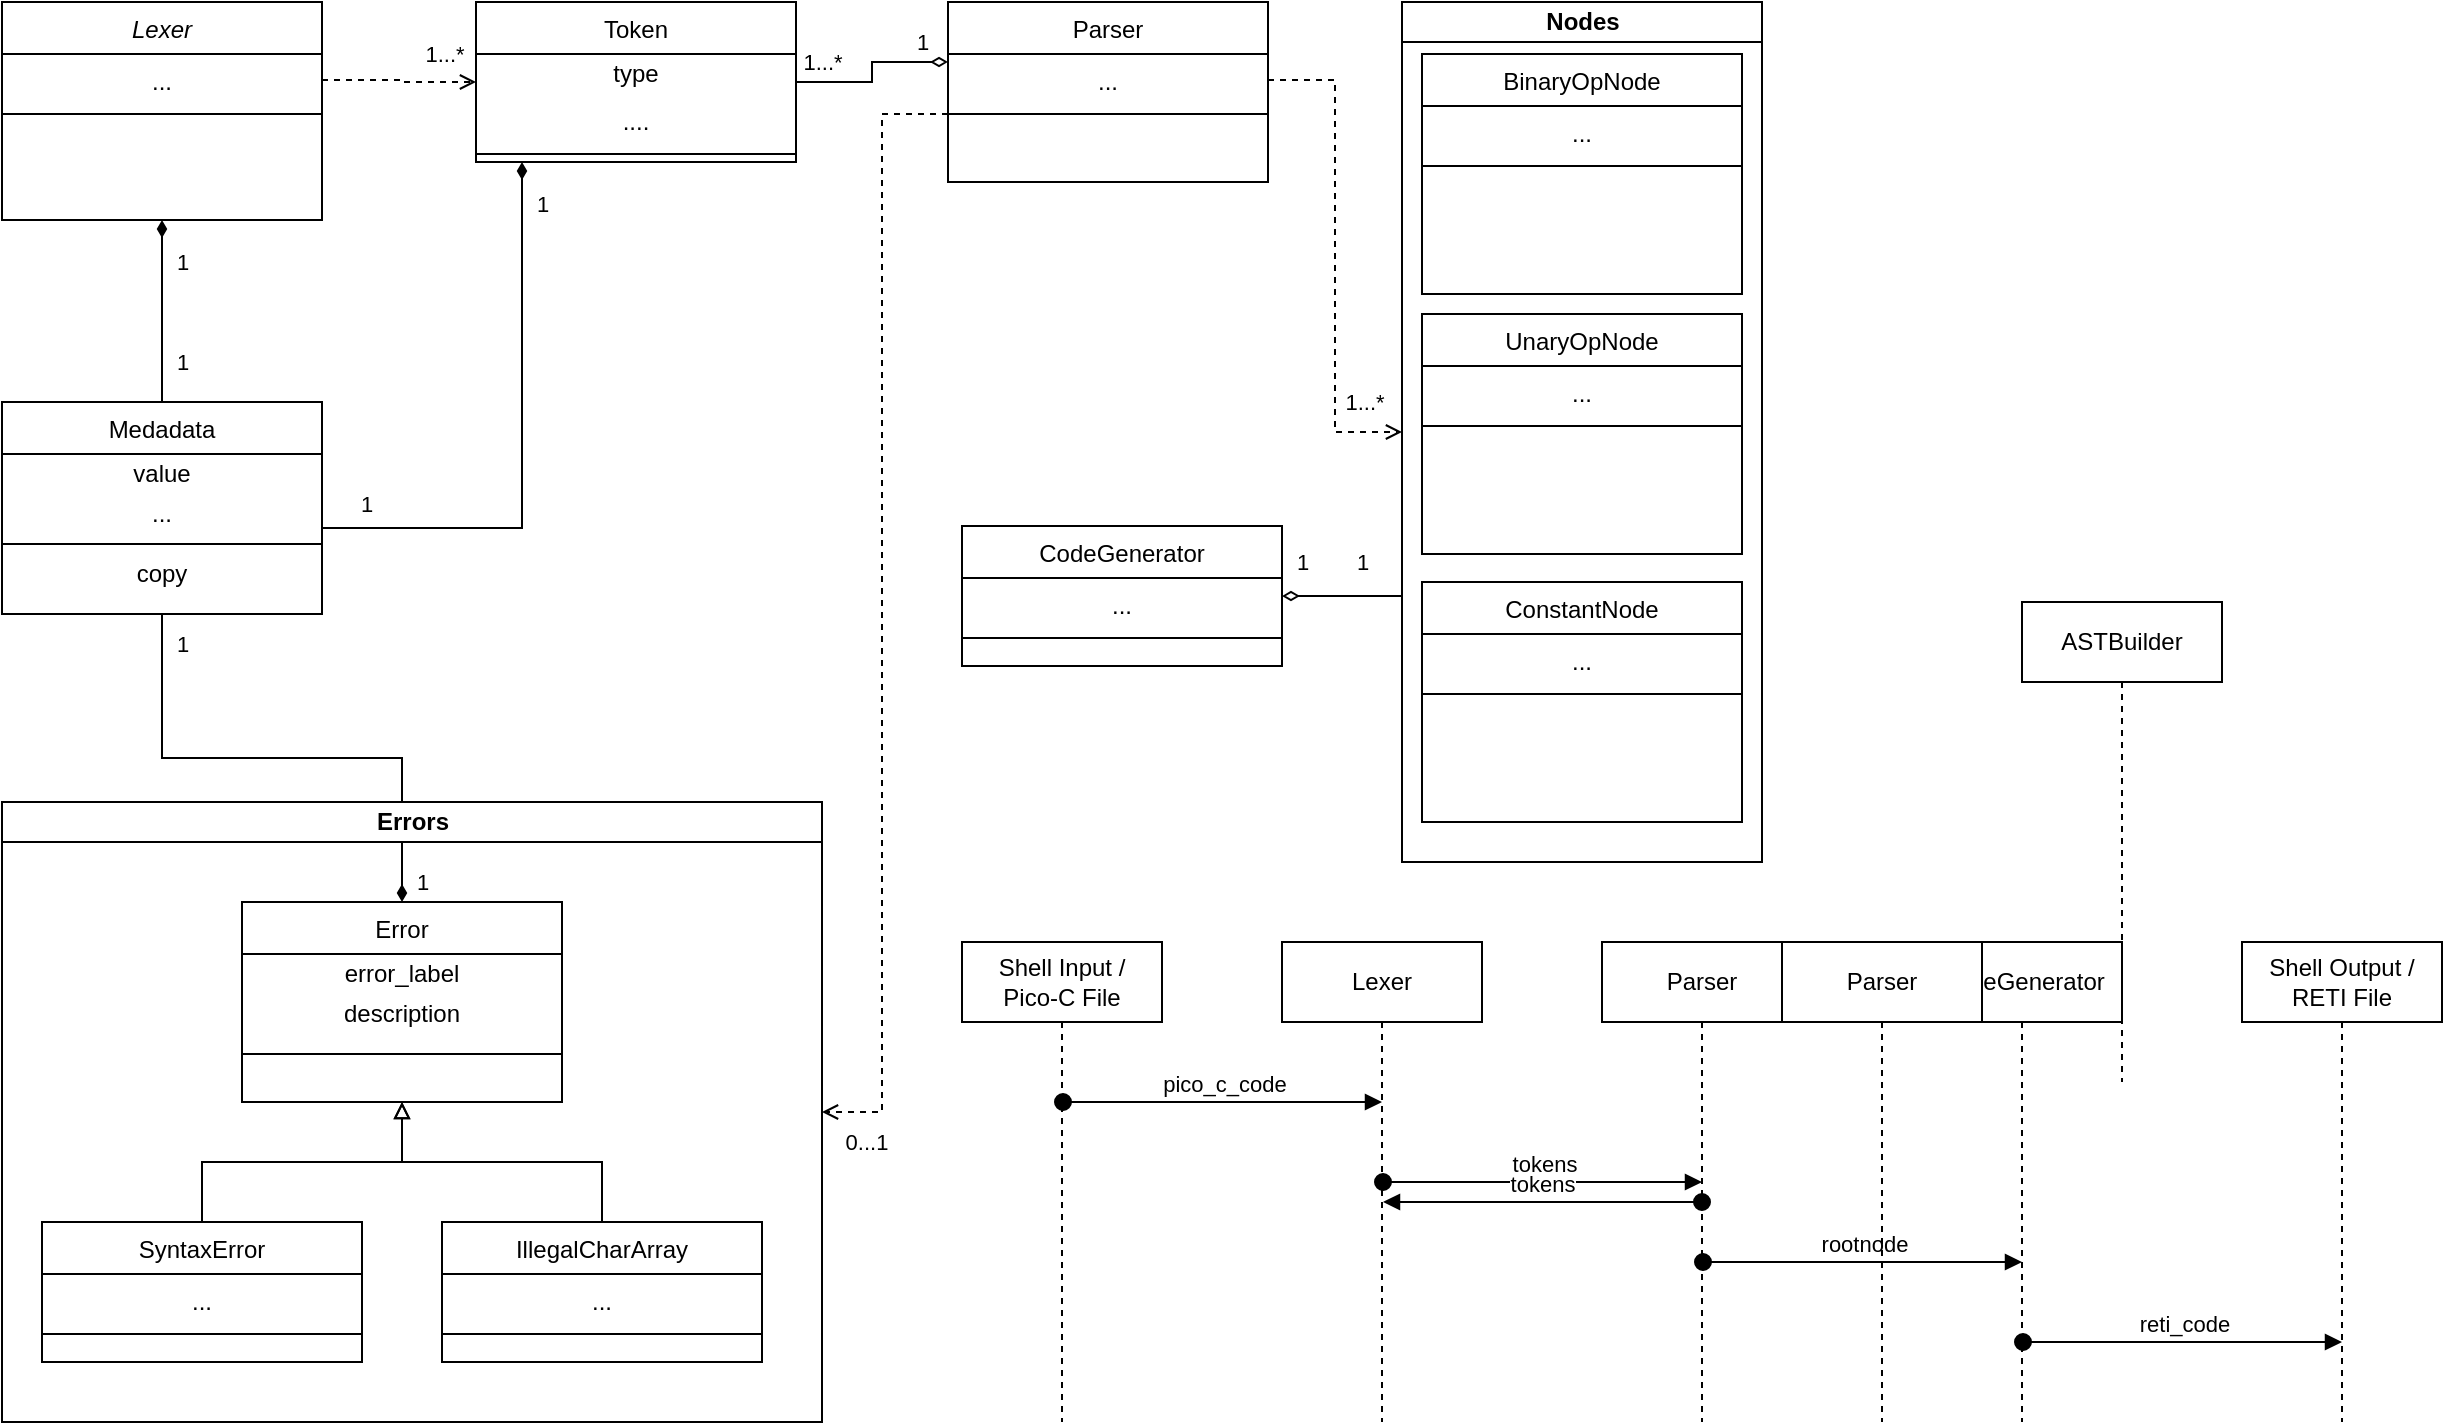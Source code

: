 <mxfile version="14.6.13" type="device"><diagram id="C5RBs43oDa-KdzZeNtuy" name="Page-1"><mxGraphModel dx="970" dy="568" grid="1" gridSize="10" guides="1" tooltips="1" connect="1" arrows="1" fold="1" page="1" pageScale="1" pageWidth="827" pageHeight="1169" math="0" shadow="0"><root><mxCell id="WIyWlLk6GJQsqaUBKTNV-0"/><mxCell id="WIyWlLk6GJQsqaUBKTNV-1" parent="WIyWlLk6GJQsqaUBKTNV-0"/><mxCell id="zkfFHV4jXpPFQw0GAbJ--0" value="Lexer" style="swimlane;fontStyle=2;align=center;verticalAlign=top;childLayout=stackLayout;horizontal=1;startSize=26;horizontalStack=0;resizeParent=1;resizeLast=0;collapsible=1;marginBottom=0;rounded=0;shadow=0;strokeWidth=1;" parent="WIyWlLk6GJQsqaUBKTNV-1" vertex="1"><mxGeometry x="40" y="40" width="160" height="109" as="geometry"><mxRectangle x="230" y="140" width="160" height="26" as="alternateBounds"/></mxGeometry></mxCell><mxCell id="zkfFHV4jXpPFQw0GAbJ--3" value="..." style="text;align=center;verticalAlign=top;spacingLeft=4;spacingRight=4;overflow=hidden;rotatable=0;points=[[0,0.5],[1,0.5]];portConstraint=eastwest;rounded=0;shadow=0;html=0;" parent="zkfFHV4jXpPFQw0GAbJ--0" vertex="1"><mxGeometry y="26" width="160" height="26" as="geometry"/></mxCell><mxCell id="zkfFHV4jXpPFQw0GAbJ--4" value="" style="line;html=1;strokeWidth=1;align=left;verticalAlign=middle;spacingTop=-1;spacingLeft=3;spacingRight=3;rotatable=0;labelPosition=right;points=[];portConstraint=eastwest;" parent="zkfFHV4jXpPFQw0GAbJ--0" vertex="1"><mxGeometry y="52" width="160" height="8" as="geometry"/></mxCell><mxCell id="zkfFHV4jXpPFQw0GAbJ--6" value="Token" style="swimlane;fontStyle=0;align=center;verticalAlign=top;childLayout=stackLayout;horizontal=1;startSize=26;horizontalStack=0;resizeParent=1;resizeLast=0;collapsible=1;marginBottom=0;rounded=0;shadow=0;strokeWidth=1;" parent="WIyWlLk6GJQsqaUBKTNV-1" vertex="1"><mxGeometry x="277" y="40" width="160" height="80" as="geometry"><mxRectangle x="130" y="380" width="160" height="26" as="alternateBounds"/></mxGeometry></mxCell><mxCell id="y7hnSTQM9OyiXV6ppvQU-0" value="type" style="text;html=1;strokeColor=none;fillColor=none;align=center;verticalAlign=middle;whiteSpace=wrap;rounded=0;" parent="zkfFHV4jXpPFQw0GAbJ--6" vertex="1"><mxGeometry y="26" width="160" height="20" as="geometry"/></mxCell><mxCell id="zkfFHV4jXpPFQw0GAbJ--7" value="...." style="text;align=center;verticalAlign=top;spacingLeft=4;spacingRight=4;overflow=hidden;rotatable=0;points=[[0,0.5],[1,0.5]];portConstraint=eastwest;" parent="zkfFHV4jXpPFQw0GAbJ--6" vertex="1"><mxGeometry y="46" width="160" height="26" as="geometry"/></mxCell><mxCell id="zkfFHV4jXpPFQw0GAbJ--9" value="" style="line;html=1;strokeWidth=1;align=left;verticalAlign=middle;spacingTop=-1;spacingLeft=3;spacingRight=3;rotatable=0;labelPosition=right;points=[];portConstraint=eastwest;" parent="zkfFHV4jXpPFQw0GAbJ--6" vertex="1"><mxGeometry y="72" width="160" height="8" as="geometry"/></mxCell><mxCell id="zkfFHV4jXpPFQw0GAbJ--13" value="Medadata" style="swimlane;fontStyle=0;align=center;verticalAlign=top;childLayout=stackLayout;horizontal=1;startSize=26;horizontalStack=0;resizeParent=1;resizeLast=0;collapsible=1;marginBottom=0;rounded=0;shadow=0;strokeWidth=1;" parent="WIyWlLk6GJQsqaUBKTNV-1" vertex="1"><mxGeometry x="40" y="240" width="160" height="106" as="geometry"><mxRectangle x="340" y="380" width="170" height="26" as="alternateBounds"/></mxGeometry></mxCell><mxCell id="UsydVBnKiMomJJ_YhfxC-46" value="value" style="text;html=1;strokeColor=none;fillColor=none;align=center;verticalAlign=middle;whiteSpace=wrap;rounded=0;" parent="zkfFHV4jXpPFQw0GAbJ--13" vertex="1"><mxGeometry y="26" width="160" height="20" as="geometry"/></mxCell><mxCell id="UsydVBnKiMomJJ_YhfxC-47" value="..." style="text;html=1;strokeColor=none;fillColor=none;align=center;verticalAlign=middle;whiteSpace=wrap;rounded=0;" parent="zkfFHV4jXpPFQw0GAbJ--13" vertex="1"><mxGeometry y="46" width="160" height="20" as="geometry"/></mxCell><mxCell id="zkfFHV4jXpPFQw0GAbJ--15" value="" style="line;html=1;strokeWidth=1;align=left;verticalAlign=middle;spacingTop=-1;spacingLeft=3;spacingRight=3;rotatable=0;labelPosition=right;points=[];portConstraint=eastwest;" parent="zkfFHV4jXpPFQw0GAbJ--13" vertex="1"><mxGeometry y="66" width="160" height="10" as="geometry"/></mxCell><mxCell id="EEXSTvnPwbPJG1WyJYU9-38" value="copy" style="text;html=1;strokeColor=none;fillColor=none;align=center;verticalAlign=middle;whiteSpace=wrap;rounded=0;" parent="zkfFHV4jXpPFQw0GAbJ--13" vertex="1"><mxGeometry y="76" width="160" height="20" as="geometry"/></mxCell><mxCell id="zkfFHV4jXpPFQw0GAbJ--17" value="Parser" style="swimlane;fontStyle=0;align=center;verticalAlign=top;childLayout=stackLayout;horizontal=1;startSize=26;horizontalStack=0;resizeParent=1;resizeLast=0;collapsible=1;marginBottom=0;rounded=0;shadow=0;strokeWidth=1;" parent="WIyWlLk6GJQsqaUBKTNV-1" vertex="1"><mxGeometry x="513" y="40" width="160" height="90" as="geometry"><mxRectangle x="550" y="140" width="160" height="26" as="alternateBounds"/></mxGeometry></mxCell><mxCell id="zkfFHV4jXpPFQw0GAbJ--18" value="..." style="text;align=center;verticalAlign=top;spacingLeft=4;spacingRight=4;overflow=hidden;rotatable=0;points=[[0,0.5],[1,0.5]];portConstraint=eastwest;" parent="zkfFHV4jXpPFQw0GAbJ--17" vertex="1"><mxGeometry y="26" width="160" height="26" as="geometry"/></mxCell><mxCell id="zkfFHV4jXpPFQw0GAbJ--23" value="" style="line;html=1;strokeWidth=1;align=left;verticalAlign=middle;spacingTop=-1;spacingLeft=3;spacingRight=3;rotatable=0;labelPosition=right;points=[];portConstraint=eastwest;" parent="zkfFHV4jXpPFQw0GAbJ--17" vertex="1"><mxGeometry y="52" width="160" height="8" as="geometry"/></mxCell><mxCell id="UsydVBnKiMomJJ_YhfxC-64" value="" style="edgeStyle=orthogonalEdgeStyle;rounded=0;orthogonalLoop=1;jettySize=auto;html=1;endArrow=none;endFill=0;startArrow=diamondThin;startFill=1;" parent="WIyWlLk6GJQsqaUBKTNV-1" source="zkfFHV4jXpPFQw0GAbJ--0" target="zkfFHV4jXpPFQw0GAbJ--13" edge="1"><mxGeometry x="40" y="56" as="geometry"><Array as="points"/></mxGeometry></mxCell><mxCell id="EEXSTvnPwbPJG1WyJYU9-62" value="1" style="edgeLabel;html=1;align=center;verticalAlign=middle;resizable=0;points=[];" parent="UsydVBnKiMomJJ_YhfxC-64" vertex="1" connectable="0"><mxGeometry relative="1" as="geometry"><mxPoint x="10" y="-25" as="offset"/></mxGeometry></mxCell><mxCell id="EEXSTvnPwbPJG1WyJYU9-68" value="1" style="edgeLabel;html=1;align=center;verticalAlign=middle;resizable=0;points=[];" parent="UsydVBnKiMomJJ_YhfxC-64" vertex="1" connectable="0"><mxGeometry relative="1" as="geometry"><mxPoint x="10" y="25" as="offset"/></mxGeometry></mxCell><mxCell id="UsydVBnKiMomJJ_YhfxC-0" value="CodeGenerator" style="swimlane;fontStyle=0;align=center;verticalAlign=top;childLayout=stackLayout;horizontal=1;startSize=26;horizontalStack=0;resizeParent=1;resizeLast=0;collapsible=1;marginBottom=0;rounded=0;shadow=0;strokeWidth=1;" parent="WIyWlLk6GJQsqaUBKTNV-1" vertex="1"><mxGeometry x="520" y="302" width="160" height="70" as="geometry"><mxRectangle x="550" y="140" width="160" height="26" as="alternateBounds"/></mxGeometry></mxCell><mxCell id="UsydVBnKiMomJJ_YhfxC-1" value="..." style="text;align=center;verticalAlign=top;spacingLeft=4;spacingRight=4;overflow=hidden;rotatable=0;points=[[0,0.5],[1,0.5]];portConstraint=eastwest;" parent="UsydVBnKiMomJJ_YhfxC-0" vertex="1"><mxGeometry y="26" width="160" height="26" as="geometry"/></mxCell><mxCell id="UsydVBnKiMomJJ_YhfxC-6" value="" style="line;html=1;strokeWidth=1;align=left;verticalAlign=middle;spacingTop=-1;spacingLeft=3;spacingRight=3;rotatable=0;labelPosition=right;points=[];portConstraint=eastwest;" parent="UsydVBnKiMomJJ_YhfxC-0" vertex="1"><mxGeometry y="52" width="160" height="8" as="geometry"/></mxCell><mxCell id="UsydVBnKiMomJJ_YhfxC-26" value="" style="edgeStyle=orthogonalEdgeStyle;rounded=0;orthogonalLoop=1;jettySize=auto;html=1;endArrow=none;endFill=0;startArrow=diamondThin;startFill=1;" parent="WIyWlLk6GJQsqaUBKTNV-1" source="zkfFHV4jXpPFQw0GAbJ--6" target="zkfFHV4jXpPFQw0GAbJ--13" edge="1"><mxGeometry x="40" y="56" as="geometry"><mxPoint x="170" y="331" as="sourcePoint"/><mxPoint x="220" y="306" as="targetPoint"/><Array as="points"><mxPoint x="300" y="303"/></Array></mxGeometry></mxCell><mxCell id="EEXSTvnPwbPJG1WyJYU9-61" value="1" style="edgeLabel;html=1;align=center;verticalAlign=middle;resizable=0;points=[];" parent="UsydVBnKiMomJJ_YhfxC-26" vertex="1" connectable="0"><mxGeometry relative="1" as="geometry"><mxPoint x="10" y="-121" as="offset"/></mxGeometry></mxCell><mxCell id="EEXSTvnPwbPJG1WyJYU9-67" value="1" style="edgeLabel;html=1;align=center;verticalAlign=middle;resizable=0;points=[];" parent="UsydVBnKiMomJJ_YhfxC-26" vertex="1" connectable="0"><mxGeometry relative="1" as="geometry"><mxPoint x="-78" y="29" as="offset"/></mxGeometry></mxCell><mxCell id="UsydVBnKiMomJJ_YhfxC-61" value="" style="edgeStyle=orthogonalEdgeStyle;rounded=0;orthogonalLoop=1;jettySize=auto;html=1;endArrow=none;endFill=0;startArrow=diamondThin;startFill=1;" parent="WIyWlLk6GJQsqaUBKTNV-1" source="UsydVBnKiMomJJ_YhfxC-10" target="zkfFHV4jXpPFQw0GAbJ--13" edge="1"><mxGeometry x="40" y="56" as="geometry"><mxPoint x="220" y="330" as="targetPoint"/></mxGeometry></mxCell><mxCell id="EEXSTvnPwbPJG1WyJYU9-89" value="1" style="edgeLabel;html=1;align=center;verticalAlign=middle;resizable=0;points=[];" parent="UsydVBnKiMomJJ_YhfxC-61" vertex="1" connectable="0"><mxGeometry relative="1" as="geometry"><mxPoint x="-50" y="-57" as="offset"/></mxGeometry></mxCell><mxCell id="EEXSTvnPwbPJG1WyJYU9-95" value="1" style="edgeLabel;html=1;align=center;verticalAlign=middle;resizable=0;points=[];" parent="UsydVBnKiMomJJ_YhfxC-61" vertex="1" connectable="0"><mxGeometry relative="1" as="geometry"><mxPoint x="70" y="62" as="offset"/></mxGeometry></mxCell><mxCell id="UsydVBnKiMomJJ_YhfxC-62" style="edgeStyle=orthogonalEdgeStyle;rounded=0;orthogonalLoop=1;jettySize=auto;html=1;endArrow=none;endFill=0;startArrow=diamondThin;startFill=0;" parent="WIyWlLk6GJQsqaUBKTNV-1" source="zkfFHV4jXpPFQw0GAbJ--17" target="zkfFHV4jXpPFQw0GAbJ--6" edge="1"><mxGeometry x="40" y="56" as="geometry"><Array as="points"><mxPoint x="475" y="70"/><mxPoint x="475" y="80"/></Array></mxGeometry></mxCell><mxCell id="EEXSTvnPwbPJG1WyJYU9-60" value="1" style="edgeLabel;html=1;align=center;verticalAlign=middle;resizable=0;points=[];" parent="UsydVBnKiMomJJ_YhfxC-62" vertex="1" connectable="0"><mxGeometry relative="1" as="geometry"><mxPoint x="25" y="-15" as="offset"/></mxGeometry></mxCell><mxCell id="EEXSTvnPwbPJG1WyJYU9-66" value="1...*" style="edgeLabel;html=1;align=center;verticalAlign=middle;resizable=0;points=[];" parent="UsydVBnKiMomJJ_YhfxC-62" vertex="1" connectable="0"><mxGeometry relative="1" as="geometry"><mxPoint x="-25" y="-5" as="offset"/></mxGeometry></mxCell><mxCell id="UsydVBnKiMomJJ_YhfxC-72" value="Nodes" style="swimlane;html=1;startSize=20;horizontal=1;containerType=tree;newEdgeStyle={&quot;edgeStyle&quot;:&quot;elbowEdgeStyle&quot;,&quot;startArrow&quot;:&quot;none&quot;,&quot;endArrow&quot;:&quot;none&quot;};" parent="WIyWlLk6GJQsqaUBKTNV-1" vertex="1"><mxGeometry x="740" y="40" width="180" height="430" as="geometry"/></mxCell><mxCell id="UsydVBnKiMomJJ_YhfxC-80" value="BinaryOpNode" style="swimlane;fontStyle=0;align=center;verticalAlign=top;childLayout=stackLayout;horizontal=1;startSize=26;horizontalStack=0;resizeParent=1;resizeLast=0;collapsible=1;marginBottom=0;rounded=0;shadow=0;strokeWidth=1;" parent="UsydVBnKiMomJJ_YhfxC-72" vertex="1"><mxGeometry x="10" y="26" width="160" height="120" as="geometry"><mxRectangle x="550" y="140" width="160" height="26" as="alternateBounds"/></mxGeometry></mxCell><mxCell id="UsydVBnKiMomJJ_YhfxC-81" value="..." style="text;align=center;verticalAlign=top;spacingLeft=4;spacingRight=4;overflow=hidden;rotatable=0;points=[[0,0.5],[1,0.5]];portConstraint=eastwest;" parent="UsydVBnKiMomJJ_YhfxC-80" vertex="1"><mxGeometry y="26" width="160" height="26" as="geometry"/></mxCell><mxCell id="UsydVBnKiMomJJ_YhfxC-82" value="" style="line;html=1;strokeWidth=1;align=left;verticalAlign=middle;spacingTop=-1;spacingLeft=3;spacingRight=3;rotatable=0;labelPosition=right;points=[];portConstraint=eastwest;" parent="UsydVBnKiMomJJ_YhfxC-80" vertex="1"><mxGeometry y="52" width="160" height="8" as="geometry"/></mxCell><mxCell id="UsydVBnKiMomJJ_YhfxC-83" value="UnaryOpNode" style="swimlane;fontStyle=0;align=center;verticalAlign=top;childLayout=stackLayout;horizontal=1;startSize=26;horizontalStack=0;resizeParent=1;resizeLast=0;collapsible=1;marginBottom=0;rounded=0;shadow=0;strokeWidth=1;" parent="UsydVBnKiMomJJ_YhfxC-72" vertex="1"><mxGeometry x="10" y="156" width="160" height="120" as="geometry"><mxRectangle x="550" y="140" width="160" height="26" as="alternateBounds"/></mxGeometry></mxCell><mxCell id="UsydVBnKiMomJJ_YhfxC-84" value="..." style="text;align=center;verticalAlign=top;spacingLeft=4;spacingRight=4;overflow=hidden;rotatable=0;points=[[0,0.5],[1,0.5]];portConstraint=eastwest;" parent="UsydVBnKiMomJJ_YhfxC-83" vertex="1"><mxGeometry y="26" width="160" height="26" as="geometry"/></mxCell><mxCell id="UsydVBnKiMomJJ_YhfxC-85" value="" style="line;html=1;strokeWidth=1;align=left;verticalAlign=middle;spacingTop=-1;spacingLeft=3;spacingRight=3;rotatable=0;labelPosition=right;points=[];portConstraint=eastwest;" parent="UsydVBnKiMomJJ_YhfxC-83" vertex="1"><mxGeometry y="52" width="160" height="8" as="geometry"/></mxCell><mxCell id="UsydVBnKiMomJJ_YhfxC-86" value="ConstantNode" style="swimlane;fontStyle=0;align=center;verticalAlign=top;childLayout=stackLayout;horizontal=1;startSize=26;horizontalStack=0;resizeParent=1;resizeLast=0;collapsible=1;marginBottom=0;rounded=0;shadow=0;strokeWidth=1;" parent="UsydVBnKiMomJJ_YhfxC-72" vertex="1"><mxGeometry x="10" y="290" width="160" height="120" as="geometry"><mxRectangle x="550" y="140" width="160" height="26" as="alternateBounds"/></mxGeometry></mxCell><mxCell id="UsydVBnKiMomJJ_YhfxC-87" value="..." style="text;align=center;verticalAlign=top;spacingLeft=4;spacingRight=4;overflow=hidden;rotatable=0;points=[[0,0.5],[1,0.5]];portConstraint=eastwest;" parent="UsydVBnKiMomJJ_YhfxC-86" vertex="1"><mxGeometry y="26" width="160" height="26" as="geometry"/></mxCell><mxCell id="UsydVBnKiMomJJ_YhfxC-88" value="" style="line;html=1;strokeWidth=1;align=left;verticalAlign=middle;spacingTop=-1;spacingLeft=3;spacingRight=3;rotatable=0;labelPosition=right;points=[];portConstraint=eastwest;" parent="UsydVBnKiMomJJ_YhfxC-86" vertex="1"><mxGeometry y="52" width="160" height="8" as="geometry"/></mxCell><mxCell id="UsydVBnKiMomJJ_YhfxC-93" style="edgeStyle=orthogonalEdgeStyle;rounded=0;orthogonalLoop=1;jettySize=auto;html=1;startArrow=diamondThin;startFill=0;endArrow=none;endFill=0;" parent="WIyWlLk6GJQsqaUBKTNV-1" source="UsydVBnKiMomJJ_YhfxC-0" target="UsydVBnKiMomJJ_YhfxC-72" edge="1"><mxGeometry x="40" y="56" as="geometry"><mxPoint x="700.0" y="335.0" as="targetPoint"/><Array as="points"><mxPoint x="720" y="337"/><mxPoint x="720" y="337"/></Array></mxGeometry></mxCell><mxCell id="EEXSTvnPwbPJG1WyJYU9-64" value="1" style="edgeLabel;html=1;align=center;verticalAlign=middle;resizable=0;points=[];" parent="UsydVBnKiMomJJ_YhfxC-93" vertex="1" connectable="0"><mxGeometry relative="1" as="geometry"><mxPoint x="-20" y="-17" as="offset"/></mxGeometry></mxCell><mxCell id="EEXSTvnPwbPJG1WyJYU9-65" value="1" style="edgeLabel;html=1;align=center;verticalAlign=middle;resizable=0;points=[];" parent="UsydVBnKiMomJJ_YhfxC-93" vertex="1" connectable="0"><mxGeometry relative="1" as="geometry"><mxPoint x="10" y="-17" as="offset"/></mxGeometry></mxCell><mxCell id="UsydVBnKiMomJJ_YhfxC-95" value="Errors" style="swimlane;html=1;startSize=20;horizontal=1;containerType=tree;newEdgeStyle={&quot;edgeStyle&quot;:&quot;elbowEdgeStyle&quot;,&quot;startArrow&quot;:&quot;none&quot;,&quot;endArrow&quot;:&quot;none&quot;};" parent="WIyWlLk6GJQsqaUBKTNV-1" vertex="1"><mxGeometry x="40" y="440" width="410" height="310" as="geometry"/></mxCell><mxCell id="UsydVBnKiMomJJ_YhfxC-10" value="Error" style="swimlane;fontStyle=0;align=center;verticalAlign=top;childLayout=stackLayout;horizontal=1;startSize=26;horizontalStack=0;resizeParent=1;resizeLast=0;collapsible=1;marginBottom=0;rounded=0;shadow=0;strokeWidth=1;" parent="UsydVBnKiMomJJ_YhfxC-95" vertex="1"><mxGeometry x="120" y="50" width="160" height="100" as="geometry"><mxRectangle x="340" y="380" width="170" height="26" as="alternateBounds"/></mxGeometry></mxCell><mxCell id="UsydVBnKiMomJJ_YhfxC-44" value="error_label" style="text;html=1;strokeColor=none;fillColor=none;align=center;verticalAlign=middle;whiteSpace=wrap;rounded=0;" parent="UsydVBnKiMomJJ_YhfxC-10" vertex="1"><mxGeometry y="26" width="160" height="20" as="geometry"/></mxCell><mxCell id="UsydVBnKiMomJJ_YhfxC-45" value="description" style="text;html=1;strokeColor=none;fillColor=none;align=center;verticalAlign=middle;whiteSpace=wrap;rounded=0;" parent="UsydVBnKiMomJJ_YhfxC-10" vertex="1"><mxGeometry y="46" width="160" height="20" as="geometry"/></mxCell><mxCell id="UsydVBnKiMomJJ_YhfxC-12" value="" style="line;html=1;strokeWidth=1;align=left;verticalAlign=middle;spacingTop=-1;spacingLeft=3;spacingRight=3;rotatable=0;labelPosition=right;points=[];portConstraint=eastwest;" parent="UsydVBnKiMomJJ_YhfxC-10" vertex="1"><mxGeometry y="66" width="160" height="20" as="geometry"/></mxCell><mxCell id="UsydVBnKiMomJJ_YhfxC-13" value="SyntaxError" style="swimlane;fontStyle=0;align=center;verticalAlign=top;childLayout=stackLayout;horizontal=1;startSize=26;horizontalStack=0;resizeParent=1;resizeLast=0;collapsible=1;marginBottom=0;rounded=0;shadow=0;strokeWidth=1;" parent="UsydVBnKiMomJJ_YhfxC-95" vertex="1"><mxGeometry x="20" y="210" width="160" height="70" as="geometry"><mxRectangle x="340" y="380" width="170" height="26" as="alternateBounds"/></mxGeometry></mxCell><mxCell id="UsydVBnKiMomJJ_YhfxC-14" value="..." style="text;align=center;verticalAlign=top;spacingLeft=4;spacingRight=4;overflow=hidden;rotatable=0;points=[[0,0.5],[1,0.5]];portConstraint=eastwest;" parent="UsydVBnKiMomJJ_YhfxC-13" vertex="1"><mxGeometry y="26" width="160" height="26" as="geometry"/></mxCell><mxCell id="UsydVBnKiMomJJ_YhfxC-15" value="" style="line;html=1;strokeWidth=1;align=left;verticalAlign=middle;spacingTop=-1;spacingLeft=3;spacingRight=3;rotatable=0;labelPosition=right;points=[];portConstraint=eastwest;" parent="UsydVBnKiMomJJ_YhfxC-13" vertex="1"><mxGeometry y="52" width="160" height="8" as="geometry"/></mxCell><mxCell id="UsydVBnKiMomJJ_YhfxC-19" style="edgeStyle=orthogonalEdgeStyle;rounded=0;orthogonalLoop=1;jettySize=auto;html=1;endArrow=block;endFill=0;" parent="UsydVBnKiMomJJ_YhfxC-95" source="UsydVBnKiMomJJ_YhfxC-13" target="UsydVBnKiMomJJ_YhfxC-10" edge="1"><mxGeometry relative="1" as="geometry"><mxPoint x="310" y="310" as="targetPoint"/></mxGeometry></mxCell><mxCell id="UsydVBnKiMomJJ_YhfxC-16" value="IllegalCharArray" style="swimlane;fontStyle=0;align=center;verticalAlign=top;childLayout=stackLayout;horizontal=1;startSize=26;horizontalStack=0;resizeParent=1;resizeLast=0;collapsible=1;marginBottom=0;rounded=0;shadow=0;strokeWidth=1;" parent="UsydVBnKiMomJJ_YhfxC-95" vertex="1"><mxGeometry x="220" y="210" width="160" height="70" as="geometry"><mxRectangle x="340" y="380" width="170" height="26" as="alternateBounds"/></mxGeometry></mxCell><mxCell id="UsydVBnKiMomJJ_YhfxC-17" value="..." style="text;align=center;verticalAlign=top;spacingLeft=4;spacingRight=4;overflow=hidden;rotatable=0;points=[[0,0.5],[1,0.5]];portConstraint=eastwest;" parent="UsydVBnKiMomJJ_YhfxC-16" vertex="1"><mxGeometry y="26" width="160" height="26" as="geometry"/></mxCell><mxCell id="UsydVBnKiMomJJ_YhfxC-18" value="" style="line;html=1;strokeWidth=1;align=left;verticalAlign=middle;spacingTop=-1;spacingLeft=3;spacingRight=3;rotatable=0;labelPosition=right;points=[];portConstraint=eastwest;" parent="UsydVBnKiMomJJ_YhfxC-16" vertex="1"><mxGeometry y="52" width="160" height="8" as="geometry"/></mxCell><mxCell id="UsydVBnKiMomJJ_YhfxC-27" style="edgeStyle=orthogonalEdgeStyle;rounded=0;orthogonalLoop=1;jettySize=auto;html=1;endArrow=block;endFill=0;" parent="UsydVBnKiMomJJ_YhfxC-95" source="UsydVBnKiMomJJ_YhfxC-16" target="UsydVBnKiMomJJ_YhfxC-10" edge="1"><mxGeometry relative="1" as="geometry"><mxPoint x="-220" y="410" as="targetPoint"/></mxGeometry></mxCell><mxCell id="tzpkDjNqDKdvGUClRtCG-0" value="&lt;span&gt;Shell Input /&lt;/span&gt;&lt;br&gt;&lt;span&gt;Pico-C File&lt;/span&gt;" style="shape=umlLifeline;perimeter=lifelinePerimeter;whiteSpace=wrap;html=1;container=1;collapsible=0;recursiveResize=0;outlineConnect=0;flipH=1;" parent="WIyWlLk6GJQsqaUBKTNV-1" vertex="1"><mxGeometry x="520" y="510" width="100" height="240" as="geometry"/></mxCell><mxCell id="tzpkDjNqDKdvGUClRtCG-3" value="Lexer" style="shape=umlLifeline;perimeter=lifelinePerimeter;whiteSpace=wrap;html=1;container=1;collapsible=0;recursiveResize=0;outlineConnect=0;flipH=1;" parent="WIyWlLk6GJQsqaUBKTNV-1" vertex="1"><mxGeometry x="680" y="510" width="100" height="240" as="geometry"/></mxCell><mxCell id="tzpkDjNqDKdvGUClRtCG-4" value="Parser" style="shape=umlLifeline;perimeter=lifelinePerimeter;whiteSpace=wrap;html=1;container=1;collapsible=0;recursiveResize=0;outlineConnect=0;flipH=1;" parent="WIyWlLk6GJQsqaUBKTNV-1" vertex="1"><mxGeometry x="840" y="510" width="100" height="240" as="geometry"/></mxCell><mxCell id="tzpkDjNqDKdvGUClRtCG-5" value="CodeGenerator" style="shape=umlLifeline;perimeter=lifelinePerimeter;whiteSpace=wrap;html=1;container=1;collapsible=0;recursiveResize=0;outlineConnect=0;flipH=1;" parent="WIyWlLk6GJQsqaUBKTNV-1" vertex="1"><mxGeometry x="1000" y="510" width="100" height="240" as="geometry"/></mxCell><mxCell id="tzpkDjNqDKdvGUClRtCG-6" value="&lt;span&gt;Shell Output /&lt;/span&gt;&lt;br&gt;&lt;span&gt;RETI File&lt;/span&gt;" style="shape=umlLifeline;perimeter=lifelinePerimeter;whiteSpace=wrap;html=1;container=1;collapsible=0;recursiveResize=0;outlineConnect=0;flipH=1;" parent="WIyWlLk6GJQsqaUBKTNV-1" vertex="1"><mxGeometry x="1160" y="510" width="100" height="240" as="geometry"/></mxCell><mxCell id="tzpkDjNqDKdvGUClRtCG-12" value="pico_c_code" style="html=1;verticalAlign=bottom;startArrow=oval;startFill=1;endArrow=block;startSize=8;" parent="WIyWlLk6GJQsqaUBKTNV-1" source="tzpkDjNqDKdvGUClRtCG-0" target="tzpkDjNqDKdvGUClRtCG-3" edge="1"><mxGeometry width="60" relative="1" as="geometry"><mxPoint x="620" y="650" as="sourcePoint"/><mxPoint x="810" y="600" as="targetPoint"/><Array as="points"><mxPoint x="650" y="590"/></Array></mxGeometry></mxCell><mxCell id="tzpkDjNqDKdvGUClRtCG-18" value="tokens" style="html=1;verticalAlign=bottom;startArrow=oval;startFill=1;endArrow=block;startSize=8;" parent="WIyWlLk6GJQsqaUBKTNV-1" source="tzpkDjNqDKdvGUClRtCG-3" target="tzpkDjNqDKdvGUClRtCG-4" edge="1"><mxGeometry width="60" relative="1" as="geometry"><mxPoint x="760" y="640" as="sourcePoint"/><mxPoint x="1000" y="640" as="targetPoint"/><Array as="points"><mxPoint x="770" y="630"/></Array></mxGeometry></mxCell><mxCell id="tzpkDjNqDKdvGUClRtCG-21" value="rootnode" style="html=1;verticalAlign=bottom;startArrow=oval;startFill=1;endArrow=block;startSize=8;" parent="WIyWlLk6GJQsqaUBKTNV-1" source="tzpkDjNqDKdvGUClRtCG-4" target="tzpkDjNqDKdvGUClRtCG-5" edge="1"><mxGeometry width="60" relative="1" as="geometry"><mxPoint x="900" y="750" as="sourcePoint"/><mxPoint x="1140" y="750" as="targetPoint"/><Array as="points"><mxPoint x="930" y="670"/></Array></mxGeometry></mxCell><mxCell id="tzpkDjNqDKdvGUClRtCG-24" value="reti_code" style="html=1;verticalAlign=bottom;startArrow=oval;startFill=1;endArrow=block;startSize=8;" parent="WIyWlLk6GJQsqaUBKTNV-1" source="tzpkDjNqDKdvGUClRtCG-5" target="tzpkDjNqDKdvGUClRtCG-6" edge="1"><mxGeometry width="60" relative="1" as="geometry"><mxPoint x="940" y="790" as="sourcePoint"/><mxPoint x="1180" y="790" as="targetPoint"/><Array as="points"><mxPoint x="1070" y="710"/></Array></mxGeometry></mxCell><mxCell id="JbayBwvqOZHzIbSyT4G8-0" style="edgeStyle=orthogonalEdgeStyle;rounded=0;orthogonalLoop=1;jettySize=auto;html=1;dashed=1;endArrow=open;endFill=0;" parent="WIyWlLk6GJQsqaUBKTNV-1" source="zkfFHV4jXpPFQw0GAbJ--3" target="zkfFHV4jXpPFQw0GAbJ--6" edge="1"><mxGeometry relative="1" as="geometry"/></mxCell><mxCell id="JbayBwvqOZHzIbSyT4G8-2" value="1...*" style="edgeLabel;html=1;align=center;verticalAlign=middle;resizable=0;points=[];" parent="JbayBwvqOZHzIbSyT4G8-0" vertex="1" connectable="0"><mxGeometry x="0.803" y="2" relative="1" as="geometry"><mxPoint x="-9" y="-12" as="offset"/></mxGeometry></mxCell><mxCell id="JbayBwvqOZHzIbSyT4G8-1" style="edgeStyle=orthogonalEdgeStyle;rounded=0;orthogonalLoop=1;jettySize=auto;html=1;dashed=1;endArrow=open;endFill=0;" parent="WIyWlLk6GJQsqaUBKTNV-1" source="zkfFHV4jXpPFQw0GAbJ--18" target="UsydVBnKiMomJJ_YhfxC-72" edge="1"><mxGeometry relative="1" as="geometry"/></mxCell><mxCell id="JbayBwvqOZHzIbSyT4G8-3" value="1...*" style="edgeLabel;html=1;align=center;verticalAlign=middle;resizable=0;points=[];" parent="JbayBwvqOZHzIbSyT4G8-1" vertex="1" connectable="0"><mxGeometry x="0.945" y="1" relative="1" as="geometry"><mxPoint x="-13" y="-14" as="offset"/></mxGeometry></mxCell><mxCell id="gw9QqH824NMkNN_Y8Xl3-0" style="edgeStyle=orthogonalEdgeStyle;rounded=0;orthogonalLoop=1;jettySize=auto;html=1;dashed=1;endArrow=open;endFill=0;" parent="WIyWlLk6GJQsqaUBKTNV-1" source="zkfFHV4jXpPFQw0GAbJ--23" target="UsydVBnKiMomJJ_YhfxC-95" edge="1"><mxGeometry relative="1" as="geometry"><Array as="points"><mxPoint x="480" y="96"/><mxPoint x="480" y="595"/></Array></mxGeometry></mxCell><mxCell id="gw9QqH824NMkNN_Y8Xl3-1" value="0...1" style="edgeLabel;html=1;align=center;verticalAlign=middle;resizable=0;points=[];" parent="gw9QqH824NMkNN_Y8Xl3-0" vertex="1" connectable="0"><mxGeometry x="0.922" y="1" relative="1" as="geometry"><mxPoint y="14" as="offset"/></mxGeometry></mxCell><mxCell id="auxu4PB8ph-G6MCrvtIZ-2" value="tokens" style="html=1;verticalAlign=bottom;startArrow=oval;startFill=1;endArrow=block;startSize=8;" edge="1" parent="WIyWlLk6GJQsqaUBKTNV-1" source="tzpkDjNqDKdvGUClRtCG-4" target="tzpkDjNqDKdvGUClRtCG-3"><mxGeometry width="60" relative="1" as="geometry"><mxPoint x="740.5" y="640" as="sourcePoint"/><mxPoint x="900.071" y="640" as="targetPoint"/><Array as="points"><mxPoint x="780" y="640"/></Array></mxGeometry></mxCell><mxCell id="auxu4PB8ph-G6MCrvtIZ-3" value="Parser" style="shape=umlLifeline;perimeter=lifelinePerimeter;whiteSpace=wrap;html=1;container=1;collapsible=0;recursiveResize=0;outlineConnect=0;flipH=1;" vertex="1" parent="WIyWlLk6GJQsqaUBKTNV-1"><mxGeometry x="930" y="510" width="100" height="240" as="geometry"/></mxCell><mxCell id="auxu4PB8ph-G6MCrvtIZ-4" value="ASTBuilder" style="shape=umlLifeline;perimeter=lifelinePerimeter;whiteSpace=wrap;html=1;container=1;collapsible=0;recursiveResize=0;outlineConnect=0;flipH=1;" vertex="1" parent="WIyWlLk6GJQsqaUBKTNV-1"><mxGeometry x="1050" y="340" width="100" height="240" as="geometry"/></mxCell></root></mxGraphModel></diagram></mxfile>